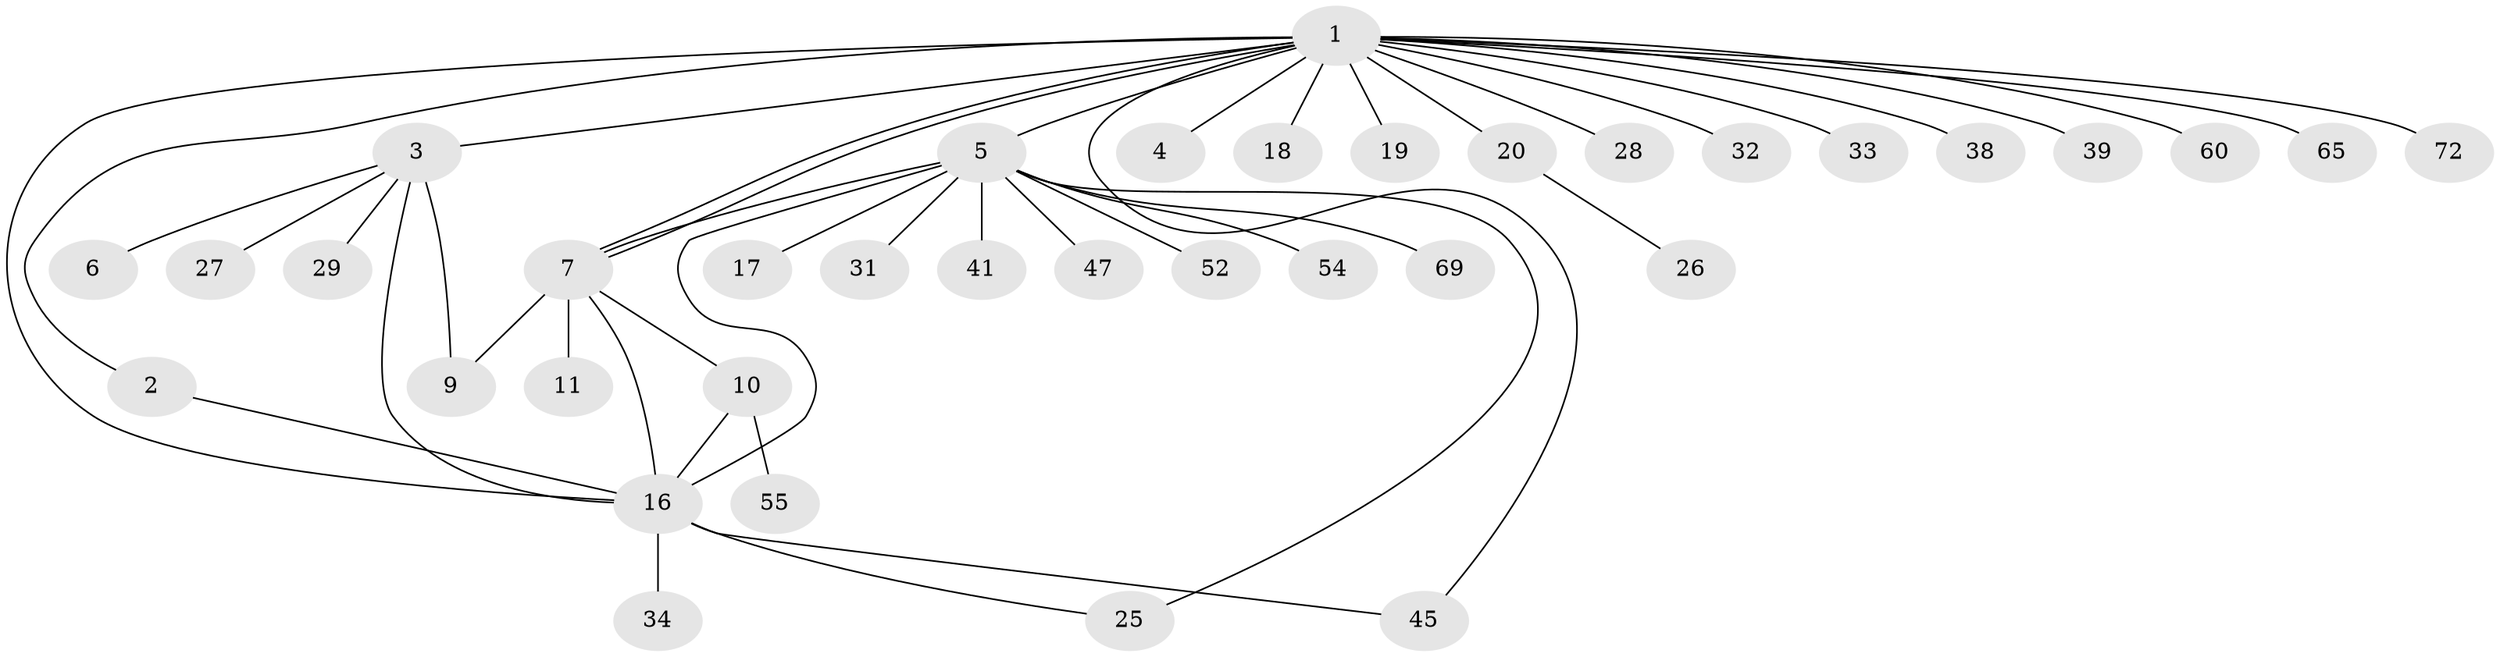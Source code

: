 // original degree distribution, {20: 0.0136986301369863, 2: 0.2465753424657534, 14: 0.0136986301369863, 1: 0.6027397260273972, 11: 0.0136986301369863, 9: 0.0273972602739726, 3: 0.0547945205479452, 4: 0.0136986301369863, 7: 0.0136986301369863}
// Generated by graph-tools (version 1.1) at 2025/14/03/09/25 04:14:38]
// undirected, 36 vertices, 45 edges
graph export_dot {
graph [start="1"]
  node [color=gray90,style=filled];
  1;
  2;
  3 [super="+13+15+22+58+44+51+62+66"];
  4;
  5 [super="+23+14+8"];
  6;
  7 [super="+43+50+35"];
  9;
  10 [super="+12"];
  11;
  16 [super="+21+68+40+30"];
  17;
  18;
  19;
  20;
  25 [super="+36+63"];
  26;
  27 [super="+59"];
  28;
  29;
  31;
  32;
  33;
  34;
  38;
  39 [super="+57"];
  41;
  45 [super="+49"];
  47;
  52;
  54 [super="+73"];
  55;
  60;
  65;
  69;
  72;
  1 -- 2;
  1 -- 3 [weight=2];
  1 -- 4;
  1 -- 5;
  1 -- 7;
  1 -- 7;
  1 -- 16;
  1 -- 18;
  1 -- 19;
  1 -- 20;
  1 -- 28;
  1 -- 32;
  1 -- 33;
  1 -- 38;
  1 -- 39;
  1 -- 45;
  1 -- 60;
  1 -- 65;
  1 -- 72;
  2 -- 16;
  3 -- 6;
  3 -- 9;
  3 -- 27;
  3 -- 29;
  3 -- 16;
  5 -- 17;
  5 -- 31;
  5 -- 41;
  5 -- 47;
  5 -- 69;
  5 -- 16;
  5 -- 52;
  5 -- 54;
  5 -- 7;
  5 -- 25;
  7 -- 9;
  7 -- 10;
  7 -- 11;
  7 -- 16;
  10 -- 55;
  10 -- 16;
  16 -- 34;
  16 -- 25;
  16 -- 45;
  20 -- 26;
}
